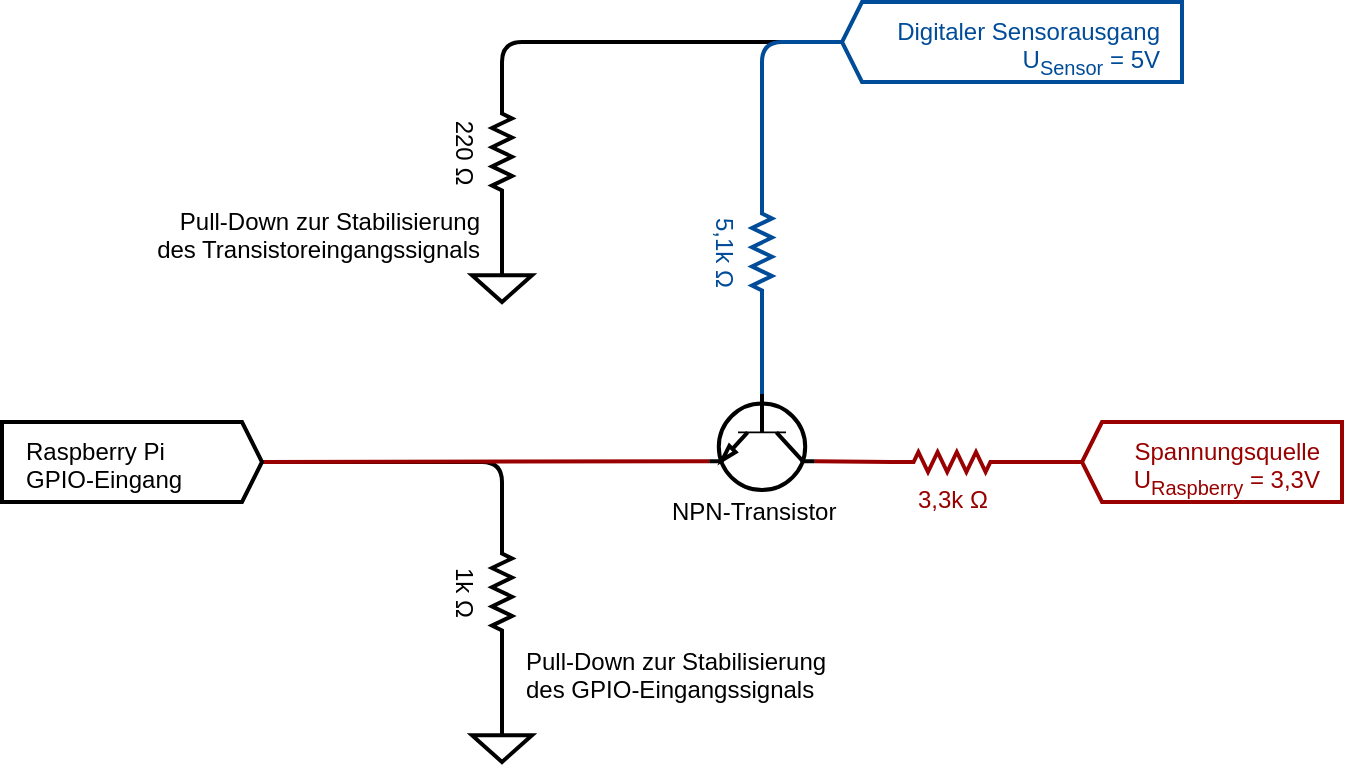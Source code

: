 <mxfile version="12.0.0" type="device" pages="1"><diagram name="Page-1" id="7e0a89b8-554c-2b80-1dc8-d5c74ca68de4"><mxGraphModel dx="1702" dy="534" grid="1" gridSize="10" guides="1" tooltips="1" connect="1" arrows="1" fold="1" page="0" pageScale="1" pageWidth="1100" pageHeight="850" background="#ffffff" math="0" shadow="0"><root><mxCell id="0"/><mxCell id="1" parent="0"/><mxCell id="wXqsqs20uDpiZb1T3UBK-27" value="" style="endArrow=none;html=1;strokeColor=#000000;strokeWidth=2;fontSize=12;fontColor=#000000;jumpStyle=gap;entryX=0;entryY=0.5;entryDx=0;entryDy=0;entryPerimeter=0;" edge="1" parent="1" target="wXqsqs20uDpiZb1T3UBK-25"><mxGeometry width="100" relative="1" as="geometry"><mxPoint x="440" y="460" as="sourcePoint"/><mxPoint x="290.0" y="810" as="targetPoint"/><Array as="points"><mxPoint x="280" y="460"/></Array></mxGeometry></mxCell><mxCell id="wXqsqs20uDpiZb1T3UBK-14" value="" style="endArrow=none;html=1;strokeColor=#000000;strokeWidth=2;fontSize=12;fontColor=#000000;jumpStyle=gap;exitX=1;exitY=0.5;exitDx=0;exitDy=0;exitPerimeter=0;entryX=0;entryY=0.5;entryDx=0;entryDy=0;entryPerimeter=0;" edge="1" parent="1" source="wXqsqs20uDpiZb1T3UBK-21" target="wXqsqs20uDpiZb1T3UBK-9"><mxGeometry width="100" relative="1" as="geometry"><mxPoint x="210" y="670" as="sourcePoint"/><mxPoint x="180" y="710" as="targetPoint"/><Array as="points"><mxPoint x="280" y="670"/></Array></mxGeometry></mxCell><mxCell id="6iAu4moibuNdluy4cOX--3" value="5,1k &lt;span class=&quot;ILfuVd&quot;&gt;&lt;span class=&quot;e24Kjd&quot;&gt;Ω&lt;/span&gt;&lt;/span&gt;" style="pointerEvents=1;verticalLabelPosition=bottom;shadow=0;dashed=0;align=center;fillColor=#ffffff;html=1;verticalAlign=top;strokeWidth=2;shape=mxgraph.electrical.resistors.resistor_2;rotation=90;strokeColor=#004C99;fontColor=#004C99;" parent="1" vertex="1"><mxGeometry x="380" y="560" width="60" height="10" as="geometry"/></mxCell><mxCell id="cKo51QTgvpNR8XIwscFW-1" value="" style="verticalLabelPosition=bottom;shadow=0;dashed=0;align=center;fillColor=#ffffff;html=1;verticalAlign=top;strokeWidth=2;shape=mxgraph.electrical.transistors.npn_transistor_1;rotation=90;strokeColor=#000000;" parent="1" vertex="1"><mxGeometry x="386" y="620" width="48" height="80" as="geometry"/></mxCell><mxCell id="cKo51QTgvpNR8XIwscFW-6" value="NPN-Transistor" style="text;html=1;resizable=0;points=[];autosize=1;align=left;verticalAlign=top;spacingTop=-4;rotation=0;" parent="1" vertex="1"><mxGeometry x="363" y="685" width="100" height="20" as="geometry"/></mxCell><mxCell id="wXqsqs20uDpiZb1T3UBK-6" value="" style="endArrow=none;html=1;strokeColor=#004C99;strokeWidth=2;fontSize=12;fontColor=#004C99;entryX=1;entryY=0.5;entryDx=0;entryDy=0;entryPerimeter=0;exitX=0;exitY=0.5;exitDx=0;exitDy=0;exitPerimeter=0;jumpStyle=gap;" edge="1" parent="1" source="6iAu4moibuNdluy4cOX--3" target="wXqsqs20uDpiZb1T3UBK-3"><mxGeometry width="100" relative="1" as="geometry"><mxPoint x="240" y="700" as="sourcePoint"/><mxPoint x="340" y="700" as="targetPoint"/><Array as="points"><mxPoint x="410" y="460"/></Array></mxGeometry></mxCell><mxCell id="wXqsqs20uDpiZb1T3UBK-3" value="" style="shape=mxgraph.arrows2.arrow;verticalLabelPosition=bottom;shadow=0;dashed=0;align=center;fillColor=#ffffff;html=1;verticalAlign=top;strokeWidth=2;dy=0;dx=10;notch=0;fontSize=12;fontColor=#004C99;rotation=180;strokeColor=#004C99;" vertex="1" parent="1"><mxGeometry x="450" y="440" width="170" height="40" as="geometry"/></mxCell><mxCell id="wXqsqs20uDpiZb1T3UBK-2" value="&lt;div&gt;Digitaler Sensorausgang&lt;/div&gt;&lt;div&gt;U&lt;sub&gt;Sensor&lt;/sub&gt; = 5V&lt;br&gt;&lt;/div&gt;" style="text;html=1;resizable=0;points=[];autosize=1;align=right;verticalAlign=top;spacingTop=-4;fontSize=12;fontColor=#004C99;strokeColor=none;" vertex="1" parent="1"><mxGeometry x="460" y="445" width="150" height="30" as="geometry"/></mxCell><mxCell id="wXqsqs20uDpiZb1T3UBK-8" value="" style="endArrow=none;html=1;strokeColor=#004C99;strokeWidth=2;fontSize=12;fontColor=#004C99;jumpStyle=gap;entryX=1;entryY=0.5;entryDx=0;entryDy=0;entryPerimeter=0;exitX=0;exitY=0.5;exitDx=0;exitDy=0;exitPerimeter=0;" edge="1" parent="1" source="cKo51QTgvpNR8XIwscFW-1" target="6iAu4moibuNdluy4cOX--3"><mxGeometry width="100" relative="1" as="geometry"><mxPoint x="-70" y="920" as="sourcePoint"/><mxPoint x="30" y="920" as="targetPoint"/></mxGeometry></mxCell><mxCell id="wXqsqs20uDpiZb1T3UBK-9" value="1k &lt;span class=&quot;ILfuVd&quot;&gt;&lt;span class=&quot;e24Kjd&quot;&gt;Ω&lt;/span&gt;&lt;/span&gt;" style="pointerEvents=1;verticalLabelPosition=bottom;shadow=0;dashed=0;align=center;fillColor=#ffffff;html=1;verticalAlign=top;strokeWidth=2;shape=mxgraph.electrical.resistors.resistor_2;rotation=90;strokeColor=#000000;fontColor=#000000;" vertex="1" parent="1"><mxGeometry x="250" y="730" width="60" height="10" as="geometry"/></mxCell><mxCell id="wXqsqs20uDpiZb1T3UBK-10" value="3,3k &lt;span class=&quot;ILfuVd&quot;&gt;&lt;span class=&quot;e24Kjd&quot;&gt;Ω&lt;/span&gt;&lt;/span&gt;" style="pointerEvents=1;verticalLabelPosition=bottom;shadow=0;dashed=0;align=center;fillColor=#ffffff;html=1;verticalAlign=top;strokeWidth=2;shape=mxgraph.electrical.resistors.resistor_2;rotation=0;strokeColor=#990000;fontColor=#990000;" vertex="1" parent="1"><mxGeometry x="475" y="665" width="60" height="10" as="geometry"/></mxCell><mxCell id="wXqsqs20uDpiZb1T3UBK-12" value="" style="endArrow=none;html=1;strokeColor=#990000;strokeWidth=2;fontSize=12;fontColor=#000000;entryX=0;entryY=0.5;entryDx=0;entryDy=0;entryPerimeter=0;exitX=0.7;exitY=0;exitDx=0;exitDy=0;exitPerimeter=0;jumpStyle=gap;" edge="1" parent="1" source="cKo51QTgvpNR8XIwscFW-1" target="wXqsqs20uDpiZb1T3UBK-10"><mxGeometry width="100" relative="1" as="geometry"><mxPoint x="450" y="680" as="sourcePoint"/><mxPoint x="430" y="730" as="targetPoint"/></mxGeometry></mxCell><mxCell id="wXqsqs20uDpiZb1T3UBK-13" value="" style="endArrow=none;html=1;strokeColor=#990000;strokeWidth=2;fontSize=12;fontColor=#000000;jumpStyle=gap;exitX=1;exitY=0.5;exitDx=0;exitDy=0;exitPerimeter=0;entryX=0.7;entryY=1;entryDx=0;entryDy=0;entryPerimeter=0;" edge="1" parent="1" source="wXqsqs20uDpiZb1T3UBK-21" target="cKo51QTgvpNR8XIwscFW-1"><mxGeometry width="100" relative="1" as="geometry"><mxPoint x="210" y="670" as="sourcePoint"/><mxPoint x="310" y="670" as="targetPoint"/></mxGeometry></mxCell><mxCell id="wXqsqs20uDpiZb1T3UBK-15" value="" style="endArrow=none;html=1;strokeColor=#000000;strokeWidth=2;fontSize=12;fontColor=#000000;jumpStyle=gap;exitX=1;exitY=0.5;exitDx=0;exitDy=0;exitPerimeter=0;entryX=0.5;entryY=0;entryDx=0;entryDy=0;entryPerimeter=0;" edge="1" parent="1" source="wXqsqs20uDpiZb1T3UBK-9" target="wXqsqs20uDpiZb1T3UBK-23"><mxGeometry width="100" relative="1" as="geometry"><mxPoint x="210" y="470" as="sourcePoint"/><mxPoint x="310" y="570" as="targetPoint"/></mxGeometry></mxCell><mxCell id="wXqsqs20uDpiZb1T3UBK-16" value="&lt;div&gt;Pull-Down zur Stabilisierung&lt;/div&gt;&lt;div&gt;des GPIO-Eingangssignals&lt;/div&gt;" style="text;html=1;resizable=0;points=[];autosize=1;align=left;verticalAlign=top;spacingTop=-4;rotation=0;fontColor=#000000;strokeColor=none;labelBackgroundColor=#ffffff;" vertex="1" parent="1"><mxGeometry x="290" y="760" width="170" height="30" as="geometry"/></mxCell><mxCell id="wXqsqs20uDpiZb1T3UBK-18" value="" style="shape=mxgraph.arrows2.arrow;verticalLabelPosition=bottom;shadow=0;dashed=0;align=center;fillColor=#ffffff;html=1;verticalAlign=top;strokeWidth=2;dy=0;dx=10;notch=0;fontSize=12;fontColor=#000000;rotation=180;strokeColor=#990000;" vertex="1" parent="1"><mxGeometry x="570" y="650" width="130" height="40" as="geometry"/></mxCell><mxCell id="wXqsqs20uDpiZb1T3UBK-19" value="&lt;div&gt;Spannungsquelle&lt;/div&gt;&lt;div&gt;U&lt;sub&gt;Raspberry&lt;/sub&gt; = 3,3V&lt;br&gt;&lt;/div&gt;" style="text;html=1;resizable=0;points=[];autosize=1;align=right;verticalAlign=top;spacingTop=-4;fontSize=12;fontColor=#990000;" vertex="1" parent="1"><mxGeometry x="580" y="655" width="110" height="30" as="geometry"/></mxCell><mxCell id="wXqsqs20uDpiZb1T3UBK-20" value="" style="endArrow=none;html=1;strokeColor=#990000;strokeWidth=2;fontSize=12;fontColor=#004C99;jumpStyle=gap;entryX=1;entryY=0.5;entryDx=0;entryDy=0;entryPerimeter=0;exitX=1;exitY=0.5;exitDx=0;exitDy=0;exitPerimeter=0;" edge="1" parent="1" source="wXqsqs20uDpiZb1T3UBK-10" target="wXqsqs20uDpiZb1T3UBK-18"><mxGeometry width="100" relative="1" as="geometry"><mxPoint x="130" y="850" as="sourcePoint"/><mxPoint x="230" y="850" as="targetPoint"/></mxGeometry></mxCell><mxCell id="wXqsqs20uDpiZb1T3UBK-21" value="" style="shape=mxgraph.arrows2.arrow;verticalLabelPosition=bottom;shadow=0;dashed=0;align=center;fillColor=#ffffff;html=1;verticalAlign=top;strokeWidth=2;dy=0;dx=10;notch=0;fontSize=12;fontColor=#000000;rotation=0;" vertex="1" parent="1"><mxGeometry x="30" y="650" width="130" height="40" as="geometry"/></mxCell><mxCell id="wXqsqs20uDpiZb1T3UBK-22" value="&lt;div&gt;Raspberry Pi&lt;/div&gt;&lt;div&gt;GPIO-Eingang&lt;/div&gt;" style="text;html=1;resizable=0;points=[];autosize=1;align=left;verticalAlign=top;spacingTop=-4;fontSize=12;fontColor=#000000;" vertex="1" parent="1"><mxGeometry x="40" y="655" width="100" height="30" as="geometry"/></mxCell><mxCell id="wXqsqs20uDpiZb1T3UBK-23" value="" style="pointerEvents=1;verticalLabelPosition=bottom;shadow=0;dashed=0;align=center;fillColor=#ffffff;html=1;verticalAlign=top;strokeWidth=2;shape=mxgraph.electrical.signal_sources.signal_ground;fontSize=12;fontColor=#000000;strokeColor=#000000;" vertex="1" parent="1"><mxGeometry x="265" y="800" width="30" height="20" as="geometry"/></mxCell><mxCell id="wXqsqs20uDpiZb1T3UBK-24" value="" style="pointerEvents=1;verticalLabelPosition=bottom;shadow=0;dashed=0;align=center;fillColor=#ffffff;html=1;verticalAlign=top;strokeWidth=2;shape=mxgraph.electrical.signal_sources.signal_ground;fontSize=12;fontColor=#000000;strokeColor=#000000;" vertex="1" parent="1"><mxGeometry x="265" y="570" width="30" height="20" as="geometry"/></mxCell><mxCell id="wXqsqs20uDpiZb1T3UBK-25" value="220 &lt;span class=&quot;ILfuVd&quot;&gt;&lt;span class=&quot;e24Kjd&quot;&gt;Ω&lt;/span&gt;&lt;/span&gt;" style="pointerEvents=1;verticalLabelPosition=bottom;shadow=0;dashed=0;align=center;fillColor=#ffffff;html=1;verticalAlign=top;strokeWidth=2;shape=mxgraph.electrical.resistors.resistor_2;rotation=90;strokeColor=#000000;fontColor=#000000;" vertex="1" parent="1"><mxGeometry x="250" y="510" width="60" height="10" as="geometry"/></mxCell><mxCell id="wXqsqs20uDpiZb1T3UBK-26" value="" style="endArrow=none;html=1;strokeColor=#000000;strokeWidth=2;fontSize=12;fontColor=#000000;jumpStyle=gap;exitX=1;exitY=0.5;exitDx=0;exitDy=0;exitPerimeter=0;entryX=0.5;entryY=0;entryDx=0;entryDy=0;entryPerimeter=0;" edge="1" parent="1" source="wXqsqs20uDpiZb1T3UBK-25" target="wXqsqs20uDpiZb1T3UBK-24"><mxGeometry width="100" relative="1" as="geometry"><mxPoint x="265.0" y="755" as="sourcePoint"/><mxPoint x="305" y="560" as="targetPoint"/></mxGeometry></mxCell><mxCell id="wXqsqs20uDpiZb1T3UBK-29" value="&lt;div align=&quot;right&quot;&gt;Pull-Down zur Stabilisierung&lt;/div&gt;&lt;div align=&quot;right&quot;&gt;des Transistoreingangssignals&lt;/div&gt;" style="text;html=1;resizable=0;points=[];autosize=1;align=right;verticalAlign=top;spacingTop=-4;rotation=0;fontColor=#000000;strokeColor=none;labelBackgroundColor=#ffffff;" vertex="1" parent="1"><mxGeometry x="90" y="540" width="180" height="30" as="geometry"/></mxCell></root></mxGraphModel></diagram></mxfile>